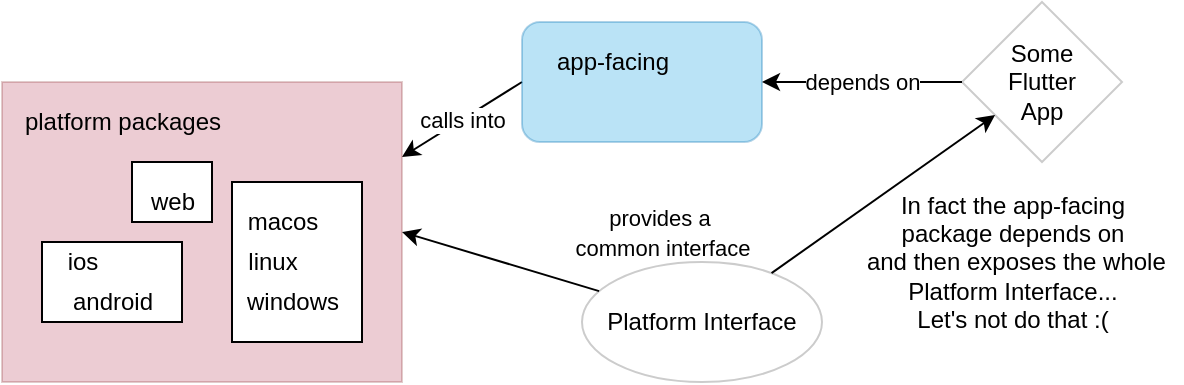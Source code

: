 <mxfile>
    <diagram id="gPbql2_nkBdIirH8SVZ8" name="Federated Plugin">
        <mxGraphModel dx="395" dy="568" grid="1" gridSize="10" guides="1" tooltips="1" connect="1" arrows="1" fold="1" page="1" pageScale="1" pageWidth="827" pageHeight="1169" math="0" shadow="0">
            <root>
                <mxCell id="0"/>
                <mxCell id="1" parent="0"/>
                <mxCell id="18" value="calls into" style="edgeStyle=none;html=1;exitX=0;exitY=0.5;exitDx=0;exitDy=0;entryX=1;entryY=0.25;entryDx=0;entryDy=0;" parent="1" source="17" target="13" edge="1">
                    <mxGeometry relative="1" as="geometry"/>
                </mxCell>
                <mxCell id="17" value="" style="rounded=1;whiteSpace=wrap;html=1;fillColor=#1ba1e2;fontColor=#ffffff;strokeColor=#006EAF;opacity=30;" parent="1" vertex="1">
                    <mxGeometry x="280" y="40" width="120" height="60" as="geometry"/>
                </mxCell>
                <mxCell id="13" value="" style="whiteSpace=wrap;html=1;fillColor=#a20025;fontColor=#ffffff;strokeColor=#6F0000;opacity=20;" parent="1" vertex="1">
                    <mxGeometry x="20" y="70" width="200" height="150" as="geometry"/>
                </mxCell>
                <mxCell id="14" value="" style="whiteSpace=wrap;html=1;" parent="1" vertex="1">
                    <mxGeometry x="40" y="150" width="70" height="40" as="geometry"/>
                </mxCell>
                <mxCell id="12" value="" style="whiteSpace=wrap;html=1;" parent="1" vertex="1">
                    <mxGeometry x="85" y="110" width="40" height="30" as="geometry"/>
                </mxCell>
                <mxCell id="11" value="" style="whiteSpace=wrap;html=1;" parent="1" vertex="1">
                    <mxGeometry x="135" y="120" width="65" height="80" as="geometry"/>
                </mxCell>
                <mxCell id="2" value="app-facing" style="text;html=1;align=center;verticalAlign=middle;resizable=0;points=[];autosize=1;strokeColor=none;fillColor=none;" parent="1" vertex="1">
                    <mxGeometry x="290" y="50" width="70" height="20" as="geometry"/>
                </mxCell>
                <mxCell id="3" value="platform packages" style="text;html=1;align=center;verticalAlign=middle;resizable=0;points=[];autosize=1;strokeColor=none;fillColor=none;" parent="1" vertex="1">
                    <mxGeometry x="25" y="80" width="110" height="20" as="geometry"/>
                </mxCell>
                <mxCell id="4" value="macos" style="text;html=1;align=center;verticalAlign=middle;resizable=0;points=[];autosize=1;strokeColor=none;fillColor=none;" parent="1" vertex="1">
                    <mxGeometry x="135" y="130" width="50" height="20" as="geometry"/>
                </mxCell>
                <mxCell id="5" value="web" style="text;html=1;align=center;verticalAlign=middle;resizable=0;points=[];autosize=1;strokeColor=none;fillColor=none;" parent="1" vertex="1">
                    <mxGeometry x="85" y="120" width="40" height="20" as="geometry"/>
                </mxCell>
                <mxCell id="6" value="android" style="text;html=1;align=center;verticalAlign=middle;resizable=0;points=[];autosize=1;strokeColor=none;fillColor=none;" parent="1" vertex="1">
                    <mxGeometry x="45" y="170" width="60" height="20" as="geometry"/>
                </mxCell>
                <mxCell id="7" value="ios" style="text;html=1;align=center;verticalAlign=middle;resizable=0;points=[];autosize=1;strokeColor=none;fillColor=none;" parent="1" vertex="1">
                    <mxGeometry x="45" y="150" width="30" height="20" as="geometry"/>
                </mxCell>
                <mxCell id="8" value="linux" style="text;html=1;align=center;verticalAlign=middle;resizable=0;points=[];autosize=1;strokeColor=none;fillColor=none;" parent="1" vertex="1">
                    <mxGeometry x="135" y="150" width="40" height="20" as="geometry"/>
                </mxCell>
                <mxCell id="9" value="windows" style="text;html=1;align=center;verticalAlign=middle;resizable=0;points=[];autosize=1;strokeColor=none;fillColor=none;" parent="1" vertex="1">
                    <mxGeometry x="135" y="170" width="60" height="20" as="geometry"/>
                </mxCell>
                <mxCell id="20" value="depends on" style="edgeStyle=none;html=1;exitX=0;exitY=0.5;exitDx=0;exitDy=0;entryX=1;entryY=0.5;entryDx=0;entryDy=0;" parent="1" source="19" target="17" edge="1">
                    <mxGeometry relative="1" as="geometry"/>
                </mxCell>
                <mxCell id="19" value="Some&lt;br&gt;Flutter&lt;br&gt;App" style="rhombus;whiteSpace=wrap;html=1;opacity=20;" parent="1" vertex="1">
                    <mxGeometry x="500" y="30" width="80" height="80" as="geometry"/>
                </mxCell>
                <mxCell id="22" value="" style="edgeStyle=none;html=1;entryX=1;entryY=0.5;entryDx=0;entryDy=0;" parent="1" source="21" target="13" edge="1">
                    <mxGeometry relative="1" as="geometry"/>
                </mxCell>
                <mxCell id="23" value="" style="edgeStyle=none;html=1;" parent="1" source="21" target="19" edge="1">
                    <mxGeometry relative="1" as="geometry"/>
                </mxCell>
                <mxCell id="21" value="Platform Interface" style="ellipse;whiteSpace=wrap;html=1;opacity=20;" parent="1" vertex="1">
                    <mxGeometry x="310" y="160" width="120" height="60" as="geometry"/>
                </mxCell>
                <mxCell id="25" value="&lt;span style=&quot;font-size: 11px&quot;&gt;provides a&amp;nbsp;&lt;/span&gt;&lt;br style=&quot;font-size: 11px&quot;&gt;&lt;span style=&quot;font-size: 11px&quot;&gt;common&amp;nbsp;&lt;/span&gt;&lt;span style=&quot;font-size: 11px&quot;&gt;interface&lt;/span&gt;" style="text;html=1;align=center;verticalAlign=middle;resizable=0;points=[];autosize=1;strokeColor=none;fillColor=none;" parent="1" vertex="1">
                    <mxGeometry x="300" y="130" width="100" height="30" as="geometry"/>
                </mxCell>
                <mxCell id="26" value="In fact the app-facing&lt;br&gt;package depends on&lt;br&gt;&amp;nbsp;and then exposes the whole&lt;br&gt;Platform Interface...&lt;br&gt;Let's not do that :(" style="text;html=1;align=center;verticalAlign=middle;resizable=0;points=[];autosize=1;strokeColor=none;fillColor=none;" parent="1" vertex="1">
                    <mxGeometry x="440" y="120" width="170" height="80" as="geometry"/>
                </mxCell>
            </root>
        </mxGraphModel>
    </diagram>
    <diagram id="eKkEdmFI1vfiodx_2xHo" name="Classes (factory)">
        <mxGraphModel dx="552" dy="603" grid="1" gridSize="10" guides="1" tooltips="1" connect="1" arrows="1" fold="1" page="1" pageScale="1" pageWidth="827" pageHeight="1169" math="0" shadow="0">
            <root>
                <mxCell id="PhsrcWGcs0wHv-oLP1hK-0"/>
                <mxCell id="PhsrcWGcs0wHv-oLP1hK-1" parent="PhsrcWGcs0wHv-oLP1hK-0"/>
                <mxCell id="w3lZeUkSZbur3giJFcrX-6" value="" style="whiteSpace=wrap;html=1;fillColor=#6a00ff;fontColor=#ffffff;strokeColor=#3700CC;opacity=20;" parent="PhsrcWGcs0wHv-oLP1hK-1" vertex="1">
                    <mxGeometry x="280" y="30" width="250" height="190" as="geometry"/>
                </mxCell>
                <mxCell id="7DHY88kM3-5gSafdDf3R-5" value="" style="whiteSpace=wrap;html=1;fillColor=#60a917;fontColor=#ffffff;strokeColor=#2D7600;opacity=30;" parent="PhsrcWGcs0wHv-oLP1hK-1" vertex="1">
                    <mxGeometry x="30" y="260" width="520" height="300" as="geometry"/>
                </mxCell>
                <mxCell id="7DHY88kM3-5gSafdDf3R-0" value="B2World" style="swimlane;fontStyle=1;align=center;verticalAlign=top;childLayout=stackLayout;horizontal=1;startSize=26;horizontalStack=0;resizeParent=1;resizeParentMax=0;resizeLast=0;collapsible=1;marginBottom=0;fillColor=#60a917;fontColor=#ffffff;strokeColor=#FFFFFF;opacity=50;" parent="PhsrcWGcs0wHv-oLP1hK-1" vertex="1">
                    <mxGeometry x="40" y="450" width="210" height="86" as="geometry"/>
                </mxCell>
                <mxCell id="7DHY88kM3-5gSafdDf3R-1" value="- _delegate: B2WorldDelegate" style="text;strokeColor=none;fillColor=none;align=left;verticalAlign=top;spacingLeft=4;spacingRight=4;overflow=hidden;rotatable=0;points=[[0,0.5],[1,0.5]];portConstraint=eastwest;" parent="7DHY88kM3-5gSafdDf3R-0" vertex="1">
                    <mxGeometry y="26" width="210" height="26" as="geometry"/>
                </mxCell>
                <mxCell id="7DHY88kM3-5gSafdDf3R-2" value="" style="line;strokeWidth=1;fillColor=none;align=left;verticalAlign=middle;spacingTop=-1;spacingLeft=3;spacingRight=3;rotatable=0;labelPosition=right;points=[];portConstraint=eastwest;" parent="7DHY88kM3-5gSafdDf3R-0" vertex="1">
                    <mxGeometry y="52" width="210" height="8" as="geometry"/>
                </mxCell>
                <mxCell id="7DHY88kM3-5gSafdDf3R-3" value="+ B2Body createBody(B2BodyDef)" style="text;strokeColor=none;fillColor=none;align=left;verticalAlign=top;spacingLeft=4;spacingRight=4;overflow=hidden;rotatable=0;points=[[0,0.5],[1,0.5]];portConstraint=eastwest;" parent="7DHY88kM3-5gSafdDf3R-0" vertex="1">
                    <mxGeometry y="60" width="210" height="26" as="geometry"/>
                </mxCell>
                <mxCell id="7DHY88kM3-5gSafdDf3R-4" value="flutter_box2d_platform_interface" style="text;html=1;align=center;verticalAlign=middle;resizable=0;points=[];autosize=1;strokeColor=none;fillColor=none;" parent="PhsrcWGcs0wHv-oLP1hK-1" vertex="1">
                    <mxGeometry x="40" y="270" width="190" height="20" as="geometry"/>
                </mxCell>
                <mxCell id="7DHY88kM3-5gSafdDf3R-9" value="PlatformIterface" style="swimlane;fontStyle=1;align=center;verticalAlign=top;childLayout=stackLayout;horizontal=1;startSize=26;horizontalStack=0;resizeParent=1;resizeParentMax=0;resizeLast=0;collapsible=1;marginBottom=0;fillColor=#6a00ff;fontColor=#ffffff;strokeColor=#9999FF;opacity=50;" parent="PhsrcWGcs0wHv-oLP1hK-1" vertex="1">
                    <mxGeometry x="300" y="90" width="210" height="100" as="geometry"/>
                </mxCell>
                <mxCell id="7DHY88kM3-5gSafdDf3R-10" value="- FlutterBox2DPlatform _instance" style="text;strokeColor=none;fillColor=none;align=left;verticalAlign=top;spacingLeft=4;spacingRight=4;overflow=hidden;rotatable=0;points=[[0,0.5],[1,0.5]];portConstraint=eastwest;fontStyle=4" parent="7DHY88kM3-5gSafdDf3R-9" vertex="1">
                    <mxGeometry y="26" width="210" height="26" as="geometry"/>
                </mxCell>
                <mxCell id="7DHY88kM3-5gSafdDf3R-11" value="" style="line;strokeWidth=1;fillColor=none;align=left;verticalAlign=middle;spacingTop=-1;spacingLeft=3;spacingRight=3;rotatable=0;labelPosition=right;points=[];portConstraint=eastwest;" parent="7DHY88kM3-5gSafdDf3R-9" vertex="1">
                    <mxGeometry y="52" width="210" height="8" as="geometry"/>
                </mxCell>
                <mxCell id="7DHY88kM3-5gSafdDf3R-12" value="+ FlutterBox2DPlatform get instance&#10;+ set instance(FlutterBox2DPlatform)" style="text;strokeColor=none;fillColor=none;align=left;verticalAlign=top;spacingLeft=4;spacingRight=4;overflow=hidden;rotatable=0;points=[[0,0.5],[1,0.5]];portConstraint=eastwest;fontStyle=4" parent="7DHY88kM3-5gSafdDf3R-9" vertex="1">
                    <mxGeometry y="60" width="210" height="40" as="geometry"/>
                </mxCell>
                <mxCell id="w3lZeUkSZbur3giJFcrX-10" style="elbow=vertical;html=1;exitX=0.5;exitY=0;exitDx=0;exitDy=0;entryX=0.5;entryY=1.083;entryDx=0;entryDy=0;entryPerimeter=0;fontColor=#CC99FF;endArrow=block;endFill=0;strokeWidth=2;" parent="PhsrcWGcs0wHv-oLP1hK-1" source="w3lZeUkSZbur3giJFcrX-0" target="7DHY88kM3-5gSafdDf3R-12" edge="1">
                    <mxGeometry relative="1" as="geometry"/>
                </mxCell>
                <mxCell id="w3lZeUkSZbur3giJFcrX-0" value="FlutterBox2DPlatform" style="swimlane;fontStyle=1;align=center;verticalAlign=top;childLayout=stackLayout;horizontal=1;startSize=26;horizontalStack=0;resizeParent=1;resizeParentMax=0;resizeLast=0;collapsible=1;marginBottom=0;fillColor=#60a917;fontColor=#ffffff;strokeColor=#FFFFFF;opacity=50;" parent="PhsrcWGcs0wHv-oLP1hK-1" vertex="1">
                    <mxGeometry x="270" y="290" width="270" height="100" as="geometry"/>
                </mxCell>
                <mxCell id="w3lZeUkSZbur3giJFcrX-1" value="- _delegate: B2WorldDelegate" style="text;strokeColor=none;fillColor=none;align=left;verticalAlign=top;spacingLeft=4;spacingRight=4;overflow=hidden;rotatable=0;points=[[0,0.5],[1,0.5]];portConstraint=eastwest;" parent="w3lZeUkSZbur3giJFcrX-0" vertex="1">
                    <mxGeometry y="26" width="270" height="26" as="geometry"/>
                </mxCell>
                <mxCell id="w3lZeUkSZbur3giJFcrX-2" value="" style="line;strokeWidth=1;fillColor=none;align=left;verticalAlign=middle;spacingTop=-1;spacingLeft=3;spacingRight=3;rotatable=0;labelPosition=right;points=[];portConstraint=eastwest;" parent="w3lZeUkSZbur3giJFcrX-0" vertex="1">
                    <mxGeometry y="52" width="270" height="8" as="geometry"/>
                </mxCell>
                <mxCell id="w3lZeUkSZbur3giJFcrX-3" value="+ B2WorldDelegate b2World(B2Vec2Delegate)&#10;+ ..." style="text;strokeColor=none;fillColor=none;align=left;verticalAlign=top;spacingLeft=4;spacingRight=4;overflow=hidden;rotatable=0;points=[[0,0.5],[1,0.5]];portConstraint=eastwest;" parent="w3lZeUkSZbur3giJFcrX-0" vertex="1">
                    <mxGeometry y="60" width="270" height="40" as="geometry"/>
                </mxCell>
                <mxCell id="w3lZeUkSZbur3giJFcrX-5" value="plugin_platform_interface" style="text;html=1;align=center;verticalAlign=middle;resizable=0;points=[];autosize=1;strokeColor=none;fillColor=none;fontColor=#CC99FF;" parent="PhsrcWGcs0wHv-oLP1hK-1" vertex="1">
                    <mxGeometry x="290" y="40" width="150" height="20" as="geometry"/>
                </mxCell>
            </root>
        </mxGraphModel>
    </diagram>
    <diagram id="9-yv6TezanVSke2RiBVq" name="Classes (no factory)">
        <mxGraphModel dx="552" dy="603" grid="1" gridSize="10" guides="1" tooltips="1" connect="1" arrows="1" fold="1" page="1" pageScale="1" pageWidth="827" pageHeight="1169" math="0" shadow="0">
            <root>
                <mxCell id="414nyIrprWTH1lkrCMDp-0"/>
                <mxCell id="414nyIrprWTH1lkrCMDp-1" parent="414nyIrprWTH1lkrCMDp-0"/>
                <mxCell id="TTv2PJKbnncwv7cSVBVT-0" value="" style="whiteSpace=wrap;html=1;fillColor=#6a00ff;fontColor=#ffffff;strokeColor=#3700CC;opacity=20;" parent="414nyIrprWTH1lkrCMDp-1" vertex="1">
                    <mxGeometry x="290" y="20" width="290" height="190" as="geometry"/>
                </mxCell>
                <mxCell id="TTv2PJKbnncwv7cSVBVT-1" value="" style="whiteSpace=wrap;html=1;fillColor=#60a917;fontColor=#ffffff;strokeColor=#2D7600;opacity=30;" parent="414nyIrprWTH1lkrCMDp-1" vertex="1">
                    <mxGeometry x="60" y="260" width="520" height="300" as="geometry"/>
                </mxCell>
                <mxCell id="TTv2PJKbnncwv7cSVBVT-2" value="B2World" style="swimlane;fontStyle=1;align=center;verticalAlign=top;childLayout=stackLayout;horizontal=1;startSize=26;horizontalStack=0;resizeParent=1;resizeParentMax=0;resizeLast=0;collapsible=1;marginBottom=0;fillColor=#60a917;fontColor=#ffffff;strokeColor=#FFFFFF;opacity=50;" parent="414nyIrprWTH1lkrCMDp-1" vertex="1">
                    <mxGeometry x="60" y="590" width="210" height="86" as="geometry"/>
                </mxCell>
                <mxCell id="TTv2PJKbnncwv7cSVBVT-3" value="- _delegate: B2WorldDelegate" style="text;strokeColor=none;fillColor=none;align=left;verticalAlign=top;spacingLeft=4;spacingRight=4;overflow=hidden;rotatable=0;points=[[0,0.5],[1,0.5]];portConstraint=eastwest;" parent="TTv2PJKbnncwv7cSVBVT-2" vertex="1">
                    <mxGeometry y="26" width="210" height="26" as="geometry"/>
                </mxCell>
                <mxCell id="TTv2PJKbnncwv7cSVBVT-4" value="" style="line;strokeWidth=1;fillColor=none;align=left;verticalAlign=middle;spacingTop=-1;spacingLeft=3;spacingRight=3;rotatable=0;labelPosition=right;points=[];portConstraint=eastwest;" parent="TTv2PJKbnncwv7cSVBVT-2" vertex="1">
                    <mxGeometry y="52" width="210" height="8" as="geometry"/>
                </mxCell>
                <mxCell id="TTv2PJKbnncwv7cSVBVT-5" value="+ B2Body createBody(B2BodyDef)" style="text;strokeColor=none;fillColor=none;align=left;verticalAlign=top;spacingLeft=4;spacingRight=4;overflow=hidden;rotatable=0;points=[[0,0.5],[1,0.5]];portConstraint=eastwest;" parent="TTv2PJKbnncwv7cSVBVT-2" vertex="1">
                    <mxGeometry y="60" width="210" height="26" as="geometry"/>
                </mxCell>
                <mxCell id="TTv2PJKbnncwv7cSVBVT-6" value="flutter_box2d_platform_interface" style="text;html=1;align=center;verticalAlign=middle;resizable=0;points=[];autosize=1;strokeColor=none;fillColor=none;" parent="414nyIrprWTH1lkrCMDp-1" vertex="1">
                    <mxGeometry x="70" y="270" width="190" height="20" as="geometry"/>
                </mxCell>
                <mxCell id="TTv2PJKbnncwv7cSVBVT-7" value="PlatformInterface" style="swimlane;fontStyle=1;align=center;verticalAlign=top;childLayout=stackLayout;horizontal=1;startSize=26;horizontalStack=0;resizeParent=1;resizeParentMax=0;resizeLast=0;collapsible=1;marginBottom=0;fillColor=#6a00ff;fontColor=#ffffff;strokeColor=#9999FF;opacity=50;" parent="414nyIrprWTH1lkrCMDp-1" vertex="1">
                    <mxGeometry x="300" y="70" width="260" height="130" as="geometry"/>
                </mxCell>
                <mxCell id="TTv2PJKbnncwv7cSVBVT-8" value="- Object? instanceToken" style="text;strokeColor=none;fillColor=none;align=left;verticalAlign=top;spacingLeft=4;spacingRight=4;overflow=hidden;rotatable=0;points=[[0,0.5],[1,0.5]];portConstraint=eastwest;fontStyle=0" parent="TTv2PJKbnncwv7cSVBVT-7" vertex="1">
                    <mxGeometry y="26" width="260" height="24" as="geometry"/>
                </mxCell>
                <mxCell id="TTv2PJKbnncwv7cSVBVT-9" value="" style="line;strokeWidth=1;fillColor=none;align=left;verticalAlign=middle;spacingTop=-1;spacingLeft=3;spacingRight=3;rotatable=0;labelPosition=right;points=[];portConstraint=eastwest;" parent="TTv2PJKbnncwv7cSVBVT-7" vertex="1">
                    <mxGeometry y="50" width="260" height="8" as="geometry"/>
                </mxCell>
                <mxCell id="TTv2PJKbnncwv7cSVBVT-10" value="+&amp;nbsp;PlatformInterface(Object)&lt;br&gt;&lt;u&gt;+ verify(PlatformInterface, Object)&lt;/u&gt;&lt;br&gt;&lt;u&gt;+&amp;nbsp;verifyToken(PlatformInterface, Object)&lt;/u&gt;&lt;br&gt;&lt;u&gt;-&amp;nbsp;verify(PlatformInterface,&amp;nbsp;Object,&amp;nbsp;bool)&lt;/u&gt;" style="text;strokeColor=none;fillColor=none;align=left;verticalAlign=top;spacingLeft=4;spacingRight=4;overflow=hidden;rotatable=0;points=[[0,0.5],[1,0.5]];portConstraint=eastwest;fontStyle=0;html=1;" parent="TTv2PJKbnncwv7cSVBVT-7" vertex="1">
                    <mxGeometry y="58" width="260" height="72" as="geometry"/>
                </mxCell>
                <mxCell id="TTv2PJKbnncwv7cSVBVT-11" style="elbow=vertical;html=1;exitX=0.5;exitY=0;exitDx=0;exitDy=0;fontColor=#CC99FF;endArrow=block;endFill=0;strokeWidth=2;" parent="414nyIrprWTH1lkrCMDp-1" source="TTv2PJKbnncwv7cSVBVT-12" target="TTv2PJKbnncwv7cSVBVT-10" edge="1">
                    <mxGeometry relative="1" as="geometry">
                        <mxPoint x="200" y="200" as="targetPoint"/>
                    </mxGeometry>
                </mxCell>
                <mxCell id="TTv2PJKbnncwv7cSVBVT-12" value="B2WorldPlatform" style="swimlane;fontStyle=1;align=center;verticalAlign=top;childLayout=stackLayout;horizontal=1;startSize=26;horizontalStack=0;resizeParent=1;resizeParentMax=0;resizeLast=0;collapsible=1;marginBottom=0;fillColor=#60a917;fontColor=#ffffff;strokeColor=#FFFFFF;opacity=50;" parent="414nyIrprWTH1lkrCMDp-1" vertex="1">
                    <mxGeometry x="295" y="290" width="270" height="100" as="geometry"/>
                </mxCell>
                <mxCell id="TTv2PJKbnncwv7cSVBVT-13" value="- " style="text;strokeColor=none;fillColor=none;align=left;verticalAlign=top;spacingLeft=4;spacingRight=4;overflow=hidden;rotatable=0;points=[[0,0.5],[1,0.5]];portConstraint=eastwest;" parent="TTv2PJKbnncwv7cSVBVT-12" vertex="1">
                    <mxGeometry y="26" width="270" height="26" as="geometry"/>
                </mxCell>
                <mxCell id="TTv2PJKbnncwv7cSVBVT-14" value="" style="line;strokeWidth=1;fillColor=none;align=left;verticalAlign=middle;spacingTop=-1;spacingLeft=3;spacingRight=3;rotatable=0;labelPosition=right;points=[];portConstraint=eastwest;" parent="TTv2PJKbnncwv7cSVBVT-12" vertex="1">
                    <mxGeometry y="52" width="270" height="8" as="geometry"/>
                </mxCell>
                <mxCell id="TTv2PJKbnncwv7cSVBVT-15" value="+ ..." style="text;strokeColor=none;fillColor=none;align=left;verticalAlign=top;spacingLeft=4;spacingRight=4;overflow=hidden;rotatable=0;points=[[0,0.5],[1,0.5]];portConstraint=eastwest;" parent="TTv2PJKbnncwv7cSVBVT-12" vertex="1">
                    <mxGeometry y="60" width="270" height="40" as="geometry"/>
                </mxCell>
                <mxCell id="TTv2PJKbnncwv7cSVBVT-16" value="plugin_platform_interface" style="text;html=1;align=center;verticalAlign=middle;resizable=0;points=[];autosize=1;strokeColor=none;fillColor=none;fontColor=#CC99FF;" parent="414nyIrprWTH1lkrCMDp-1" vertex="1">
                    <mxGeometry x="300" y="30" width="150" height="20" as="geometry"/>
                </mxCell>
            </root>
        </mxGraphModel>
    </diagram>
    <diagram id="zCmjy13EksXmHRlxU8MN" name="cloud_firestore">
        <mxGraphModel dx="552" dy="603" grid="1" gridSize="10" guides="1" tooltips="1" connect="1" arrows="1" fold="1" page="1" pageScale="1" pageWidth="827" pageHeight="1169" math="0" shadow="0">
            <root>
                <mxCell id="RUaRuDdpclk5Y7WgvK71-0"/>
                <mxCell id="RUaRuDdpclk5Y7WgvK71-1" parent="RUaRuDdpclk5Y7WgvK71-0"/>
                <mxCell id="Tz--H-D81rAvLNvRqCqO-0" value="" style="whiteSpace=wrap;html=1;fillColor=#60a917;fontColor=#ffffff;strokeColor=#2D7600;opacity=30;" parent="RUaRuDdpclk5Y7WgvK71-1" vertex="1">
                    <mxGeometry x="60" y="260" width="740" height="380" as="geometry"/>
                </mxCell>
                <mxCell id="Tz--H-D81rAvLNvRqCqO-1" value="cloud_firestore_platform_interface" style="text;html=1;align=center;verticalAlign=middle;resizable=0;points=[];autosize=1;strokeColor=none;fillColor=none;" parent="RUaRuDdpclk5Y7WgvK71-1" vertex="1">
                    <mxGeometry x="65" y="270" width="200" height="20" as="geometry"/>
                </mxCell>
                <mxCell id="Tz--H-D81rAvLNvRqCqO-2" value="DocumentReferencePlatform" style="swimlane;fontStyle=1;align=center;verticalAlign=top;childLayout=stackLayout;horizontal=1;startSize=26;horizontalStack=0;resizeParent=1;resizeParentMax=0;resizeLast=0;collapsible=1;marginBottom=0;fillColor=#60a917;fontColor=#ffffff;strokeColor=#FFFFFF;opacity=50;" parent="RUaRuDdpclk5Y7WgvK71-1" vertex="1">
                    <mxGeometry x="380" y="290" width="380" height="100" as="geometry"/>
                </mxCell>
                <mxCell id="Tz--H-D81rAvLNvRqCqO-3" value="+ firestore : FirebaseFirestorePlatform" style="text;strokeColor=none;fillColor=none;align=left;verticalAlign=top;spacingLeft=4;spacingRight=4;overflow=hidden;rotatable=0;points=[[0,0.5],[1,0.5]];portConstraint=eastwest;" parent="Tz--H-D81rAvLNvRqCqO-2" vertex="1">
                    <mxGeometry y="26" width="380" height="26" as="geometry"/>
                </mxCell>
                <mxCell id="Tz--H-D81rAvLNvRqCqO-4" value="" style="line;strokeWidth=1;fillColor=none;align=left;verticalAlign=middle;spacingTop=-1;spacingLeft=3;spacingRight=3;rotatable=0;labelPosition=right;points=[];portConstraint=eastwest;" parent="Tz--H-D81rAvLNvRqCqO-2" vertex="1">
                    <mxGeometry y="52" width="380" height="8" as="geometry"/>
                </mxCell>
                <mxCell id="Tz--H-D81rAvLNvRqCqO-5" value="+ DocumentReferencePlatform(FirebaseFirestorePlatform, String)&#10;+ verifyExtends(DocumentReferencePlatform)" style="text;strokeColor=none;fillColor=none;align=left;verticalAlign=top;spacingLeft=4;spacingRight=4;overflow=hidden;rotatable=0;points=[[0,0.5],[1,0.5]];portConstraint=eastwest;" parent="Tz--H-D81rAvLNvRqCqO-2" vertex="1">
                    <mxGeometry y="60" width="380" height="40" as="geometry"/>
                </mxCell>
                <mxCell id="fbLawxEub0yZnZsKZ4Qc-0" value="" style="whiteSpace=wrap;html=1;fillColor=#6a00ff;fontColor=#ffffff;strokeColor=#3700CC;opacity=20;" parent="RUaRuDdpclk5Y7WgvK71-1" vertex="1">
                    <mxGeometry x="290" y="110" width="290" height="100" as="geometry"/>
                </mxCell>
                <mxCell id="fbLawxEub0yZnZsKZ4Qc-1" value="PlatformInterface" style="swimlane;fontStyle=1;align=center;verticalAlign=top;childLayout=stackLayout;horizontal=1;startSize=26;horizontalStack=0;resizeParent=1;resizeParentMax=0;resizeLast=0;collapsible=1;marginBottom=0;fillColor=#6a00ff;fontColor=#ffffff;strokeColor=#9999FF;opacity=50;" parent="RUaRuDdpclk5Y7WgvK71-1" vertex="1">
                    <mxGeometry x="300" y="160" width="260" height="34" as="geometry"/>
                </mxCell>
                <mxCell id="fbLawxEub0yZnZsKZ4Qc-3" value="" style="line;strokeWidth=1;fillColor=none;align=left;verticalAlign=middle;spacingTop=-1;spacingLeft=3;spacingRight=3;rotatable=0;labelPosition=right;points=[];portConstraint=eastwest;" parent="fbLawxEub0yZnZsKZ4Qc-1" vertex="1">
                    <mxGeometry y="26" width="260" height="8" as="geometry"/>
                </mxCell>
                <mxCell id="fbLawxEub0yZnZsKZ4Qc-5" value="plugin_platform_interface" style="text;html=1;align=center;verticalAlign=middle;resizable=0;points=[];autosize=1;strokeColor=none;fillColor=none;fontColor=#CC99FF;" parent="RUaRuDdpclk5Y7WgvK71-1" vertex="1">
                    <mxGeometry x="300" y="120" width="150" height="20" as="geometry"/>
                </mxCell>
                <mxCell id="i9DiHo3TIV6HCn3b8Xbw-1" style="elbow=vertical;html=1;exitX=0.5;exitY=0;exitDx=0;exitDy=0;fontColor=#CC99FF;endArrow=block;endFill=0;strokeWidth=2;entryX=0.5;entryY=1;entryDx=0;entryDy=0;" parent="RUaRuDdpclk5Y7WgvK71-1" source="Tz--H-D81rAvLNvRqCqO-2" target="fbLawxEub0yZnZsKZ4Qc-1" edge="1">
                    <mxGeometry relative="1" as="geometry">
                        <mxPoint x="440" y="280" as="sourcePoint"/>
                        <mxPoint x="450" y="230" as="targetPoint"/>
                    </mxGeometry>
                </mxCell>
                <mxCell id="i9DiHo3TIV6HCn3b8Xbw-2" value="FirebaseFirestorePlatform" style="swimlane;fontStyle=1;align=center;verticalAlign=top;childLayout=stackLayout;horizontal=1;startSize=26;horizontalStack=0;resizeParent=1;resizeParentMax=0;resizeLast=0;collapsible=1;marginBottom=0;fillColor=#60a917;fontColor=#ffffff;strokeColor=#FFFFFF;opacity=50;" parent="RUaRuDdpclk5Y7WgvK71-1" vertex="1">
                    <mxGeometry x="80" y="420" width="380" height="190" as="geometry"/>
                </mxCell>
                <mxCell id="i9DiHo3TIV6HCn3b8Xbw-3" value="+ appInstance : FirebaseApp?&lt;br&gt;-&amp;nbsp;&lt;u&gt;token :&amp;nbsp;Object&lt;/u&gt;&lt;br&gt;- &lt;u&gt;instance : FirebaseFirestorePlatform?&lt;br&gt;&lt;/u&gt;" style="text;strokeColor=none;fillColor=none;align=left;verticalAlign=top;spacingLeft=4;spacingRight=4;overflow=hidden;rotatable=0;points=[[0,0.5],[1,0.5]];portConstraint=eastwest;html=1;" parent="i9DiHo3TIV6HCn3b8Xbw-2" vertex="1">
                    <mxGeometry y="26" width="380" height="54" as="geometry"/>
                </mxCell>
                <mxCell id="i9DiHo3TIV6HCn3b8Xbw-4" value="" style="line;strokeWidth=1;fillColor=none;align=left;verticalAlign=middle;spacingTop=-1;spacingLeft=3;spacingRight=3;rotatable=0;labelPosition=right;points=[];portConstraint=eastwest;" parent="i9DiHo3TIV6HCn3b8Xbw-2" vertex="1">
                    <mxGeometry y="80" width="380" height="8" as="geometry"/>
                </mxCell>
                <mxCell id="i9DiHo3TIV6HCn3b8Xbw-5" value="+ &amp;lt;&amp;lt;create&amp;gt;&amp;gt; FirebaseFirestorePlatform(FirebaseApp)&lt;br&gt;+ &amp;lt;&amp;lt;create&amp;gt;&amp;gt;&amp;nbsp;FirebaseFirestorePlatform.instanceFor(FirebaseApp)&lt;br&gt;+&amp;nbsp;get app&amp;nbsp;:&amp;nbsp;FirebaseApp&lt;br&gt;+ &lt;u&gt;get instance :&amp;nbsp;FirebaseFirestorePlatform&lt;/u&gt;&lt;br&gt;+&amp;nbsp;&lt;u&gt;set instance(FirebaseFirestorePlatform)&lt;/u&gt;&lt;br&gt;+ delegateFor(FirebaseApp) : FirebaseFirestorePlatform&lt;br&gt;" style="text;strokeColor=none;fillColor=none;align=left;verticalAlign=top;spacingLeft=4;spacingRight=4;overflow=hidden;rotatable=0;points=[[0,0.5],[1,0.5]];portConstraint=eastwest;html=1;" parent="i9DiHo3TIV6HCn3b8Xbw-2" vertex="1">
                    <mxGeometry y="88" width="380" height="102" as="geometry"/>
                </mxCell>
                <mxCell id="i9DiHo3TIV6HCn3b8Xbw-6" style="elbow=vertical;html=1;exitX=0.5;exitY=0;exitDx=0;exitDy=0;fontColor=#CC99FF;endArrow=block;endFill=0;strokeWidth=2;entryX=0.5;entryY=1;entryDx=0;entryDy=0;" parent="RUaRuDdpclk5Y7WgvK71-1" source="i9DiHo3TIV6HCn3b8Xbw-2" target="fbLawxEub0yZnZsKZ4Qc-1" edge="1">
                    <mxGeometry relative="1" as="geometry">
                        <mxPoint x="320" y="410" as="sourcePoint"/>
                        <mxPoint x="180" y="310" as="targetPoint"/>
                    </mxGeometry>
                </mxCell>
                <mxCell id="i9DiHo3TIV6HCn3b8Xbw-22" style="edgeStyle=none;html=1;exitX=0.5;exitY=0;exitDx=0;exitDy=0;entryX=0.505;entryY=1.051;entryDx=0;entryDy=0;entryPerimeter=0;" parent="RUaRuDdpclk5Y7WgvK71-1" source="i9DiHo3TIV6HCn3b8Xbw-12" target="i9DiHo3TIV6HCn3b8Xbw-5" edge="1">
                    <mxGeometry relative="1" as="geometry"/>
                </mxCell>
                <mxCell id="i9DiHo3TIV6HCn3b8Xbw-12" value="FirebaseApp" style="swimlane;fontStyle=1;align=center;verticalAlign=top;childLayout=stackLayout;horizontal=1;startSize=26;horizontalStack=0;resizeParent=1;resizeParentMax=0;resizeLast=0;collapsible=1;marginBottom=0;html=1;fillColor=#d80073;opacity=50;fontColor=#ffffff;strokeColor=#A50040;" parent="RUaRuDdpclk5Y7WgvK71-1" vertex="1">
                    <mxGeometry x="121" y="740" width="296" height="86" as="geometry"/>
                </mxCell>
                <mxCell id="i9DiHo3TIV6HCn3b8Xbw-13" value="-&amp;nbsp; delegate : FirebaseAppPlatform" style="text;strokeColor=none;fillColor=none;align=left;verticalAlign=top;spacingLeft=4;spacingRight=4;overflow=hidden;rotatable=0;points=[[0,0.5],[1,0.5]];portConstraint=eastwest;html=1;" parent="i9DiHo3TIV6HCn3b8Xbw-12" vertex="1">
                    <mxGeometry y="26" width="296" height="26" as="geometry"/>
                </mxCell>
                <mxCell id="i9DiHo3TIV6HCn3b8Xbw-14" value="" style="line;strokeWidth=1;fillColor=none;align=left;verticalAlign=middle;spacingTop=-1;spacingLeft=3;spacingRight=3;rotatable=0;labelPosition=right;points=[];portConstraint=eastwest;html=1;" parent="i9DiHo3TIV6HCn3b8Xbw-12" vertex="1">
                    <mxGeometry y="52" width="296" height="8" as="geometry"/>
                </mxCell>
                <mxCell id="i9DiHo3TIV6HCn3b8Xbw-15" value="- &amp;lt;&amp;lt;create&amp;gt;&amp;gt; FirebaseApp._(FirebaseAppPlatform)" style="text;strokeColor=none;fillColor=none;align=left;verticalAlign=top;spacingLeft=4;spacingRight=4;overflow=hidden;rotatable=0;points=[[0,0.5],[1,0.5]];portConstraint=eastwest;html=1;" parent="i9DiHo3TIV6HCn3b8Xbw-12" vertex="1">
                    <mxGeometry y="60" width="296" height="26" as="geometry"/>
                </mxCell>
                <mxCell id="i9DiHo3TIV6HCn3b8Xbw-16" value="firebase_core" style="text;html=1;align=center;verticalAlign=middle;resizable=0;points=[];autosize=1;strokeColor=none;fillColor=none;" parent="RUaRuDdpclk5Y7WgvK71-1" vertex="1">
                    <mxGeometry x="117" y="700" width="90" height="20" as="geometry"/>
                </mxCell>
                <mxCell id="i9DiHo3TIV6HCn3b8Xbw-17" value="firebase_core_platform_interface" style="text;html=1;align=center;verticalAlign=middle;resizable=0;points=[];autosize=1;strokeColor=none;fillColor=none;" parent="RUaRuDdpclk5Y7WgvK71-1" vertex="1">
                    <mxGeometry x="457" y="700" width="190" height="20" as="geometry"/>
                </mxCell>
                <mxCell id="i9DiHo3TIV6HCn3b8Xbw-18" value="FirebaseAppPlatform" style="swimlane;fontStyle=1;align=center;verticalAlign=top;childLayout=stackLayout;horizontal=1;startSize=26;horizontalStack=0;resizeParent=1;resizeParentMax=0;resizeLast=0;collapsible=1;marginBottom=0;html=1;fillColor=#d80073;opacity=50;fontColor=#ffffff;strokeColor=#A50040;" parent="RUaRuDdpclk5Y7WgvK71-1" vertex="1">
                    <mxGeometry x="457" y="740" width="353" height="146" as="geometry"/>
                </mxCell>
                <mxCell id="i9DiHo3TIV6HCn3b8Xbw-19" value="&lt;span&gt;- token :&amp;nbsp;&lt;/span&gt;Object&lt;span&gt;&lt;br&gt;+ name : String&lt;/span&gt;&lt;br&gt;&lt;div&gt;+ options : FirebaseOptions&lt;/div&gt;" style="text;strokeColor=none;fillColor=none;align=left;verticalAlign=top;spacingLeft=4;spacingRight=4;overflow=hidden;rotatable=0;points=[[0,0.5],[1,0.5]];portConstraint=eastwest;html=1;" parent="i9DiHo3TIV6HCn3b8Xbw-18" vertex="1">
                    <mxGeometry y="26" width="353" height="54" as="geometry"/>
                </mxCell>
                <mxCell id="i9DiHo3TIV6HCn3b8Xbw-20" value="" style="line;strokeWidth=1;fillColor=none;align=left;verticalAlign=middle;spacingTop=-1;spacingLeft=3;spacingRight=3;rotatable=0;labelPosition=right;points=[];portConstraint=eastwest;html=1;" parent="i9DiHo3TIV6HCn3b8Xbw-18" vertex="1">
                    <mxGeometry y="80" width="353" height="8" as="geometry"/>
                </mxCell>
                <mxCell id="i9DiHo3TIV6HCn3b8Xbw-21" value="- &amp;lt;&amp;lt;create&amp;gt;&amp;gt;&amp;nbsp;FirebaseAppPlatform(String, FirebaseOptions)&lt;br&gt;+ &lt;i&gt;delete() : Future&amp;lt;void&amp;gt;&lt;/i&gt;&lt;br&gt;..." style="text;strokeColor=none;fillColor=none;align=left;verticalAlign=top;spacingLeft=4;spacingRight=4;overflow=hidden;rotatable=0;points=[[0,0.5],[1,0.5]];portConstraint=eastwest;html=1;" parent="i9DiHo3TIV6HCn3b8Xbw-18" vertex="1">
                    <mxGeometry y="88" width="353" height="58" as="geometry"/>
                </mxCell>
            </root>
        </mxGraphModel>
    </diagram>
    <diagram id="YeQH9ktN6R0fgssvnQ1a" name="Current">
        <mxGraphModel dx="395" dy="568" grid="1" gridSize="10" guides="1" tooltips="1" connect="1" arrows="1" fold="1" page="1" pageScale="1" pageWidth="827" pageHeight="1169" math="0" shadow="0">
            <root>
                <mxCell id="Dve_bNeKqoIwUvI-oedf-0"/>
                <mxCell id="Dve_bNeKqoIwUvI-oedf-1" parent="Dve_bNeKqoIwUvI-oedf-0"/>
                <mxCell id="Dve_bNeKqoIwUvI-oedf-20" value="" style="whiteSpace=wrap;html=1;fillColor=#60a917;fontColor=#ffffff;strokeColor=#2D7600;opacity=30;fontStyle=1;container=0;" parent="Dve_bNeKqoIwUvI-oedf-1" vertex="1">
                    <mxGeometry x="20" y="260" width="740" height="120" as="geometry"/>
                </mxCell>
                <mxCell id="QveHdzD1UgiPRhmrB9IZ-0" value="" style="whiteSpace=wrap;html=1;fillColor=#a20025;fontColor=#ffffff;strokeColor=#6F0000;opacity=30;" parent="Dve_bNeKqoIwUvI-oedf-1" vertex="1">
                    <mxGeometry x="20" y="20" width="740" height="120" as="geometry"/>
                </mxCell>
                <mxCell id="Dve_bNeKqoIwUvI-oedf-26" value="" style="group;fillColor=#6a00ff;fontColor=#ffffff;strokeColor=#3700CC;opacity=30;" parent="Dve_bNeKqoIwUvI-oedf-1" vertex="1" connectable="0">
                    <mxGeometry x="20" y="380" width="740" height="120" as="geometry"/>
                </mxCell>
                <mxCell id="Dve_bNeKqoIwUvI-oedf-27" value="" style="whiteSpace=wrap;html=1;fillColor=#1ba1e2;fontColor=#ffffff;strokeColor=#006EAF;opacity=30;fontStyle=1" parent="Dve_bNeKqoIwUvI-oedf-26" vertex="1">
                    <mxGeometry width="740" height="120" as="geometry"/>
                </mxCell>
                <mxCell id="Dve_bNeKqoIwUvI-oedf-28" value="&lt;span style=&quot;color: rgb(255 , 255 , 255)&quot;&gt;flutter_box2d_web&lt;br&gt;&lt;/span&gt;" style="text;html=1;align=center;verticalAlign=middle;resizable=0;points=[];autosize=1;strokeColor=none;fillColor=none;" parent="Dve_bNeKqoIwUvI-oedf-26" vertex="1">
                    <mxGeometry x="630" y="10" width="110" height="20" as="geometry"/>
                </mxCell>
                <mxCell id="Dve_bNeKqoIwUvI-oedf-9" value="&lt;div style=&quot;color: rgb(238 , 255 , 255) ; background-color: rgb(33 , 33 , 33) ; font-family: &amp;#34;menlo&amp;#34; , &amp;#34;monaco&amp;#34; , &amp;#34;courier new&amp;#34; , monospace ; line-height: 18px&quot;&gt;&lt;span style=&quot;color: #ffcb6b&quot;&gt;FlutterBox2DWeb&lt;/span&gt;&lt;/div&gt;" style="whiteSpace=wrap;html=1;" parent="Dve_bNeKqoIwUvI-oedf-26" vertex="1">
                    <mxGeometry x="170" y="40" width="150" height="60" as="geometry"/>
                </mxCell>
                <mxCell id="Dve_bNeKqoIwUvI-oedf-14" value="&lt;div style=&quot;color: rgb(238 , 255 , 255) ; background-color: rgb(33 , 33 , 33) ; font-family: &amp;#34;menlo&amp;#34; , &amp;#34;monaco&amp;#34; , &amp;#34;courier new&amp;#34; , monospace ; line-height: 18px&quot;&gt;&lt;span style=&quot;color: #ffcb6b&quot;&gt;B2Vec2JSAdapter&lt;/span&gt;&lt;/div&gt;" style="whiteSpace=wrap;html=1;" parent="Dve_bNeKqoIwUvI-oedf-26" vertex="1">
                    <mxGeometry x="430" y="40" width="150" height="60" as="geometry"/>
                </mxCell>
                <mxCell id="Dve_bNeKqoIwUvI-oedf-15" value="&lt;div style=&quot;color: rgb(238 , 255 , 255) ; background-color: rgb(33 , 33 , 33) ; font-family: &amp;#34;menlo&amp;#34; , &amp;#34;monaco&amp;#34; , &amp;#34;courier new&amp;#34; , monospace ; font-size: 12px ; line-height: 18px&quot;&gt;&lt;span style=&quot;color: #82aaff&quot;&gt;b2Vec2()&lt;/span&gt;&lt;/div&gt;" style="edgeStyle=none;html=1;endArrow=classicThin;endFill=1;endSize=10;entryX=0;entryY=0.5;entryDx=0;entryDy=0;exitX=1;exitY=0.5;exitDx=0;exitDy=0;dashed=1;" parent="Dve_bNeKqoIwUvI-oedf-26" source="Dve_bNeKqoIwUvI-oedf-9" target="Dve_bNeKqoIwUvI-oedf-14" edge="1">
                    <mxGeometry relative="1" as="geometry">
                        <mxPoint x="340" y="199.5" as="sourcePoint"/>
                        <mxPoint x="544" y="200" as="targetPoint"/>
                    </mxGeometry>
                </mxCell>
                <mxCell id="Dve_bNeKqoIwUvI-oedf-25" value="" style="group" parent="Dve_bNeKqoIwUvI-oedf-1" vertex="1" connectable="0">
                    <mxGeometry x="20" y="140" width="740" height="120" as="geometry"/>
                </mxCell>
                <mxCell id="Dve_bNeKqoIwUvI-oedf-22" value="" style="whiteSpace=wrap;html=1;fillColor=#1ba1e2;fontColor=#ffffff;strokeColor=#006EAF;opacity=30;" parent="Dve_bNeKqoIwUvI-oedf-25" vertex="1">
                    <mxGeometry width="740" height="120" as="geometry"/>
                </mxCell>
                <mxCell id="Dve_bNeKqoIwUvI-oedf-23" value="&lt;span style=&quot;color: rgb(255 , 255 , 255)&quot;&gt;plugin_platform_interface&lt;/span&gt;" style="text;html=1;align=center;verticalAlign=middle;resizable=0;points=[];autosize=1;strokeColor=none;fillColor=none;" parent="Dve_bNeKqoIwUvI-oedf-25" vertex="1">
                    <mxGeometry x="590" y="10" width="150" height="20" as="geometry"/>
                </mxCell>
                <mxCell id="QveHdzD1UgiPRhmrB9IZ-25" value="&lt;div style=&quot;color: rgb(238 , 255 , 255) ; background-color: rgb(33 , 33 , 33) ; font-family: &amp;#34;menlo&amp;#34; , &amp;#34;monaco&amp;#34; , &amp;#34;courier new&amp;#34; , monospace ; line-height: 18px&quot;&gt;&lt;span style=&quot;color: #ffcb6b&quot;&gt;PlatformInterface&lt;/span&gt;&lt;/div&gt;" style="whiteSpace=wrap;html=1;opacity=50;" parent="Dve_bNeKqoIwUvI-oedf-25" vertex="1">
                    <mxGeometry x="519.37" y="50" width="160" height="60" as="geometry"/>
                </mxCell>
                <mxCell id="Dve_bNeKqoIwUvI-oedf-3" value="&lt;div style=&quot;color: rgb(238 , 255 , 255) ; background-color: rgb(33 , 33 , 33) ; font-family: &amp;#34;menlo&amp;#34; , &amp;#34;monaco&amp;#34; , &amp;#34;courier new&amp;#34; , monospace ; line-height: 18px&quot;&gt;&lt;span style=&quot;color: #ffcb6b&quot;&gt;PlatformInterface&lt;/span&gt;&lt;/div&gt;" style="whiteSpace=wrap;html=1;opacity=50;" parent="Dve_bNeKqoIwUvI-oedf-25" vertex="1">
                    <mxGeometry x="70" y="50" width="160" height="60" as="geometry"/>
                </mxCell>
                <mxCell id="Dve_bNeKqoIwUvI-oedf-4" style="edgeStyle=none;html=1;entryX=0.5;entryY=1;entryDx=0;entryDy=0;endArrow=block;endFill=0;endSize=10;" parent="Dve_bNeKqoIwUvI-oedf-1" source="Dve_bNeKqoIwUvI-oedf-2" target="Dve_bNeKqoIwUvI-oedf-3" edge="1">
                    <mxGeometry relative="1" as="geometry"/>
                </mxCell>
                <mxCell id="Dve_bNeKqoIwUvI-oedf-2" value="&lt;div style=&quot;color: rgb(238 , 255 , 255) ; background-color: rgb(33 , 33 , 33) ; font-family: &amp;#34;menlo&amp;#34; , &amp;#34;monaco&amp;#34; , &amp;#34;courier new&amp;#34; , monospace ; line-height: 18px&quot;&gt;&lt;span style=&quot;color: #ffcb6b&quot;&gt;FlutterBox2DPlatform&lt;/span&gt;&lt;/div&gt;" style="whiteSpace=wrap;html=1;" parent="Dve_bNeKqoIwUvI-oedf-1" vertex="1">
                    <mxGeometry x="80" y="300" width="180" height="60" as="geometry"/>
                </mxCell>
                <mxCell id="Dve_bNeKqoIwUvI-oedf-11" style="edgeStyle=none;html=1;exitX=0.5;exitY=0;exitDx=0;exitDy=0;entryX=0.5;entryY=1;entryDx=0;entryDy=0;endArrow=block;endFill=0;endSize=10;" parent="Dve_bNeKqoIwUvI-oedf-1" source="Dve_bNeKqoIwUvI-oedf-9" target="Dve_bNeKqoIwUvI-oedf-2" edge="1">
                    <mxGeometry relative="1" as="geometry"/>
                </mxCell>
                <mxCell id="Dve_bNeKqoIwUvI-oedf-13" style="edgeStyle=none;html=1;entryX=0.5;entryY=1;entryDx=0;entryDy=0;endArrow=block;endFill=0;endSize=10;" parent="Dve_bNeKqoIwUvI-oedf-1" source="Dve_bNeKqoIwUvI-oedf-12" target="Dve_bNeKqoIwUvI-oedf-2" edge="1">
                    <mxGeometry relative="1" as="geometry"/>
                </mxCell>
                <mxCell id="Dve_bNeKqoIwUvI-oedf-29" value="" style="group;fillColor=#6a00ff;fontColor=#ffffff;strokeColor=#3700CC;opacity=30;" parent="Dve_bNeKqoIwUvI-oedf-1" vertex="1" connectable="0">
                    <mxGeometry x="20" y="500" width="740" height="120" as="geometry"/>
                </mxCell>
                <mxCell id="Dve_bNeKqoIwUvI-oedf-30" value="" style="whiteSpace=wrap;html=1;fillColor=#e51400;fontColor=#ffffff;strokeColor=#B20000;opacity=10;fontStyle=1" parent="Dve_bNeKqoIwUvI-oedf-29" vertex="1">
                    <mxGeometry width="740" height="120" as="geometry"/>
                </mxCell>
                <mxCell id="Dve_bNeKqoIwUvI-oedf-31" value="&lt;span style=&quot;color: rgb(255 , 255 , 255)&quot;&gt;flutter_box2d_macos&lt;/span&gt;" style="text;html=1;align=center;verticalAlign=middle;resizable=0;points=[];autosize=1;strokeColor=none;fillColor=none;" parent="Dve_bNeKqoIwUvI-oedf-29" vertex="1">
                    <mxGeometry x="610" y="10" width="130" height="20" as="geometry"/>
                </mxCell>
                <mxCell id="Dve_bNeKqoIwUvI-oedf-12" value="&lt;div style=&quot;color: rgb(238 , 255 , 255) ; background-color: rgb(33 , 33 , 33) ; font-family: &amp;#34;menlo&amp;#34; , &amp;#34;monaco&amp;#34; , &amp;#34;courier new&amp;#34; , monospace ; line-height: 18px&quot;&gt;&lt;span style=&quot;color: #ffcb6b&quot;&gt;FlutterBox2DMacos&lt;/span&gt;&lt;/div&gt;" style="whiteSpace=wrap;html=1;" parent="Dve_bNeKqoIwUvI-oedf-29" vertex="1">
                    <mxGeometry x="75" y="40" width="150" height="60" as="geometry"/>
                </mxCell>
                <mxCell id="Dve_bNeKqoIwUvI-oedf-17" value="&lt;div style=&quot;color: rgb(238 , 255 , 255) ; background-color: rgb(33 , 33 , 33) ; font-family: &amp;#34;menlo&amp;#34; , &amp;#34;monaco&amp;#34; , &amp;#34;courier new&amp;#34; , monospace ; line-height: 18px&quot;&gt;&lt;span style=&quot;color: #ffcb6b&quot;&gt;B2Vec2Ffi&lt;/span&gt;&lt;/div&gt;" style="whiteSpace=wrap;html=1;" parent="Dve_bNeKqoIwUvI-oedf-29" vertex="1">
                    <mxGeometry x="539.37" y="40" width="120" height="60" as="geometry"/>
                </mxCell>
                <mxCell id="Dve_bNeKqoIwUvI-oedf-18" value="&lt;div style=&quot;color: rgb(238 , 255 , 255) ; background-color: rgb(33 , 33 , 33) ; font-family: &amp;#34;menlo&amp;#34; , &amp;#34;monaco&amp;#34; , &amp;#34;courier new&amp;#34; , monospace ; font-size: 12px ; line-height: 18px&quot;&gt;&lt;span style=&quot;color: #82aaff&quot;&gt;b2Vec2()&lt;/span&gt;&lt;/div&gt;" style="edgeStyle=none;html=1;endArrow=classicThin;endFill=1;endSize=10;entryX=0;entryY=0.5;entryDx=0;entryDy=0;exitX=1;exitY=0.5;exitDx=0;exitDy=0;dashed=1;" parent="Dve_bNeKqoIwUvI-oedf-29" source="Dve_bNeKqoIwUvI-oedf-12" target="Dve_bNeKqoIwUvI-oedf-17" edge="1">
                    <mxGeometry relative="1" as="geometry">
                        <mxPoint x="180" y="159.5" as="sourcePoint"/>
                        <mxPoint x="384" y="160" as="targetPoint"/>
                    </mxGeometry>
                </mxCell>
                <mxCell id="Dve_bNeKqoIwUvI-oedf-38" style="edgeStyle=none;html=1;exitX=0.5;exitY=0;exitDx=0;exitDy=0;entryX=0.5;entryY=1;entryDx=0;entryDy=0;endArrow=block;endFill=0;endSize=10;" parent="Dve_bNeKqoIwUvI-oedf-1" source="Dve_bNeKqoIwUvI-oedf-17" target="Dve_bNeKqoIwUvI-oedf-36" edge="1">
                    <mxGeometry relative="1" as="geometry"/>
                </mxCell>
                <mxCell id="Dve_bNeKqoIwUvI-oedf-39" style="edgeStyle=none;html=1;exitX=0.5;exitY=0;exitDx=0;exitDy=0;endArrow=block;endFill=0;endSize=10;entryX=0.5;entryY=1;entryDx=0;entryDy=0;" parent="Dve_bNeKqoIwUvI-oedf-1" source="Dve_bNeKqoIwUvI-oedf-14" target="Dve_bNeKqoIwUvI-oedf-36" edge="1">
                    <mxGeometry relative="1" as="geometry">
                        <mxPoint x="680" y="360" as="targetPoint"/>
                    </mxGeometry>
                </mxCell>
                <mxCell id="QveHdzD1UgiPRhmrB9IZ-19" value="" style="group;fillColor=#6a00ff;fontColor=#ffffff;strokeColor=#3700CC;" parent="Dve_bNeKqoIwUvI-oedf-1" vertex="1" connectable="0">
                    <mxGeometry x="353" y="43.75" width="122" height="72.5" as="geometry"/>
                </mxCell>
                <mxCell id="QveHdzD1UgiPRhmrB9IZ-20" value="" style="group" parent="QveHdzD1UgiPRhmrB9IZ-19" vertex="1" connectable="0">
                    <mxGeometry width="122.0" height="72.5" as="geometry"/>
                </mxCell>
                <mxCell id="QveHdzD1UgiPRhmrB9IZ-21" value="" style="group" parent="QveHdzD1UgiPRhmrB9IZ-20" vertex="1" connectable="0">
                    <mxGeometry x="-0.002" width="122.002" height="72.5" as="geometry"/>
                </mxCell>
                <mxCell id="QveHdzD1UgiPRhmrB9IZ-22" value="&lt;div style=&quot;color: rgb(238 , 255 , 255) ; background-color: rgb(33 , 33 , 33) ; font-family: &amp;#34;menlo&amp;#34; , &amp;#34;monaco&amp;#34; , &amp;#34;courier new&amp;#34; , monospace ; line-height: 18px&quot;&gt;&lt;br&gt;&lt;/div&gt;" style="whiteSpace=wrap;html=1;" parent="QveHdzD1UgiPRhmrB9IZ-21" vertex="1">
                    <mxGeometry x="-10" width="132" height="72.5" as="geometry"/>
                </mxCell>
                <mxCell id="QveHdzD1UgiPRhmrB9IZ-23" value="&lt;div style=&quot;color: rgb(238 , 255 , 255) ; background-color: rgb(33 , 33 , 33) ; font-family: &amp;#34;menlo&amp;#34; , &amp;#34;monaco&amp;#34; , &amp;#34;courier new&amp;#34; , monospace ; line-height: 18px&quot;&gt;&lt;span style=&quot;color: #ffcb6b&quot;&gt;B2Vec2Platform&lt;/span&gt;&lt;/div&gt;&lt;div style=&quot;color: rgb(238 , 255 , 255) ; background-color: rgb(33 , 33 , 33) ; font-family: &amp;#34;menlo&amp;#34; , &amp;#34;monaco&amp;#34; , &amp;#34;courier new&amp;#34; , monospace ; line-height: 18px&quot;&gt;_delegate&lt;/div&gt;" style="whiteSpace=wrap;html=1;" parent="QveHdzD1UgiPRhmrB9IZ-21" vertex="1">
                    <mxGeometry y="30.53" width="122" height="41.97" as="geometry"/>
                </mxCell>
                <mxCell id="QveHdzD1UgiPRhmrB9IZ-24" value="&lt;span style=&quot;color: rgb(255 , 203 , 107) ; font-family: &amp;#34;menlo&amp;#34; , &amp;#34;monaco&amp;#34; , &amp;#34;courier new&amp;#34; , monospace ; background-color: rgb(33 , 33 , 33)&quot;&gt;B2Vec2&lt;/span&gt;" style="text;html=1;align=center;verticalAlign=middle;resizable=0;points=[];autosize=1;strokeColor=none;fillColor=none;" parent="QveHdzD1UgiPRhmrB9IZ-21" vertex="1">
                    <mxGeometry x="-0.0" y="0.001" width="60" height="20" as="geometry"/>
                </mxCell>
                <mxCell id="Dve_bNeKqoIwUvI-oedf-21" value="&lt;span style=&quot;color: rgb(255 , 255 , 255)&quot;&gt;flutter_box2d_platform_interface&lt;/span&gt;" style="text;html=1;align=center;verticalAlign=middle;resizable=0;points=[];autosize=1;strokeColor=none;fillColor=none;" parent="Dve_bNeKqoIwUvI-oedf-1" vertex="1">
                    <mxGeometry x="570" y="270" width="190" height="20" as="geometry"/>
                </mxCell>
                <mxCell id="Dve_bNeKqoIwUvI-oedf-36" value="&lt;div style=&quot;color: rgb(238 , 255 , 255) ; background-color: rgb(33 , 33 , 33) ; font-family: &amp;#34;menlo&amp;#34; , &amp;#34;monaco&amp;#34; , &amp;#34;courier new&amp;#34; , monospace ; line-height: 18px&quot;&gt;&lt;div style=&quot;font-family: &amp;#34;menlo&amp;#34; , &amp;#34;monaco&amp;#34; , &amp;#34;courier new&amp;#34; , monospace ; line-height: 18px&quot;&gt;&lt;span style=&quot;color: #ffcb6b&quot;&gt;B2Vec2Platform&lt;/span&gt;&lt;/div&gt;&lt;/div&gt;" style="whiteSpace=wrap;html=1;" parent="Dve_bNeKqoIwUvI-oedf-1" vertex="1">
                    <mxGeometry x="549.997" y="300" width="138.75" height="60" as="geometry"/>
                </mxCell>
                <mxCell id="Dve_bNeKqoIwUvI-oedf-40" value="" style="group" parent="Dve_bNeKqoIwUvI-oedf-1" vertex="1" connectable="0">
                    <mxGeometry x="360" y="270" width="122" height="72.5" as="geometry"/>
                </mxCell>
                <mxCell id="QveHdzD1UgiPRhmrB9IZ-10" value="" style="group" parent="Dve_bNeKqoIwUvI-oedf-40" vertex="1" connectable="0">
                    <mxGeometry width="122.0" height="72.5" as="geometry"/>
                </mxCell>
                <mxCell id="QveHdzD1UgiPRhmrB9IZ-17" value="" style="group" parent="QveHdzD1UgiPRhmrB9IZ-10" vertex="1" connectable="0">
                    <mxGeometry x="-0.002" width="122.002" height="72.5" as="geometry"/>
                </mxCell>
                <mxCell id="Dve_bNeKqoIwUvI-oedf-5" value="&lt;div style=&quot;color: rgb(238 , 255 , 255) ; background-color: rgb(33 , 33 , 33) ; font-family: &amp;#34;menlo&amp;#34; , &amp;#34;monaco&amp;#34; , &amp;#34;courier new&amp;#34; , monospace ; line-height: 18px&quot;&gt;&lt;br&gt;&lt;/div&gt;" style="whiteSpace=wrap;html=1;" parent="QveHdzD1UgiPRhmrB9IZ-17" vertex="1">
                    <mxGeometry x="-10" width="132" height="72.5" as="geometry"/>
                </mxCell>
                <mxCell id="Dve_bNeKqoIwUvI-oedf-7" value="&lt;div style=&quot;color: rgb(238 , 255 , 255) ; background-color: rgb(33 , 33 , 33) ; font-family: &amp;#34;menlo&amp;#34; , &amp;#34;monaco&amp;#34; , &amp;#34;courier new&amp;#34; , monospace ; line-height: 18px&quot;&gt;&lt;span style=&quot;color: #ffcb6b&quot;&gt;B2Vec2Platform&lt;/span&gt;&lt;/div&gt;&lt;div style=&quot;color: rgb(238 , 255 , 255) ; background-color: rgb(33 , 33 , 33) ; font-family: &amp;#34;menlo&amp;#34; , &amp;#34;monaco&amp;#34; , &amp;#34;courier new&amp;#34; , monospace ; line-height: 18px&quot;&gt;_delegate&lt;/div&gt;" style="whiteSpace=wrap;html=1;" parent="QveHdzD1UgiPRhmrB9IZ-17" vertex="1">
                    <mxGeometry y="30.53" width="122" height="41.97" as="geometry"/>
                </mxCell>
                <mxCell id="Dve_bNeKqoIwUvI-oedf-8" value="&lt;span style=&quot;color: rgb(255 , 203 , 107) ; font-family: &amp;#34;menlo&amp;#34; , &amp;#34;monaco&amp;#34; , &amp;#34;courier new&amp;#34; , monospace ; background-color: rgb(33 , 33 , 33)&quot;&gt;B2Vec2&lt;/span&gt;" style="text;html=1;align=center;verticalAlign=middle;resizable=0;points=[];autosize=1;strokeColor=none;fillColor=none;" parent="QveHdzD1UgiPRhmrB9IZ-17" vertex="1">
                    <mxGeometry x="-0.0" y="0.001" width="60" height="20" as="geometry"/>
                </mxCell>
                <mxCell id="QveHdzD1UgiPRhmrB9IZ-26" style="edgeStyle=none;html=1;entryX=0.5;entryY=1;entryDx=0;entryDy=0;endArrow=block;endFill=0;endSize=10;exitX=0.5;exitY=0;exitDx=0;exitDy=0;" parent="Dve_bNeKqoIwUvI-oedf-1" source="Dve_bNeKqoIwUvI-oedf-36" target="QveHdzD1UgiPRhmrB9IZ-25" edge="1">
                    <mxGeometry relative="1" as="geometry">
                        <mxPoint x="618.87" y="292.5" as="sourcePoint"/>
                        <mxPoint x="618.87" y="232.5" as="targetPoint"/>
                    </mxGeometry>
                </mxCell>
                <mxCell id="QveHdzD1UgiPRhmrB9IZ-27" style="edgeStyle=none;html=1;exitX=0.5;exitY=1;exitDx=0;exitDy=0;dashed=1;endArrow=none;endFill=0;strokeWidth=3;strokeColor=#B3B3B3;" parent="Dve_bNeKqoIwUvI-oedf-1" source="QveHdzD1UgiPRhmrB9IZ-23" target="Dve_bNeKqoIwUvI-oedf-5" edge="1">
                    <mxGeometry relative="1" as="geometry"/>
                </mxCell>
            </root>
        </mxGraphModel>
    </diagram>
</mxfile>